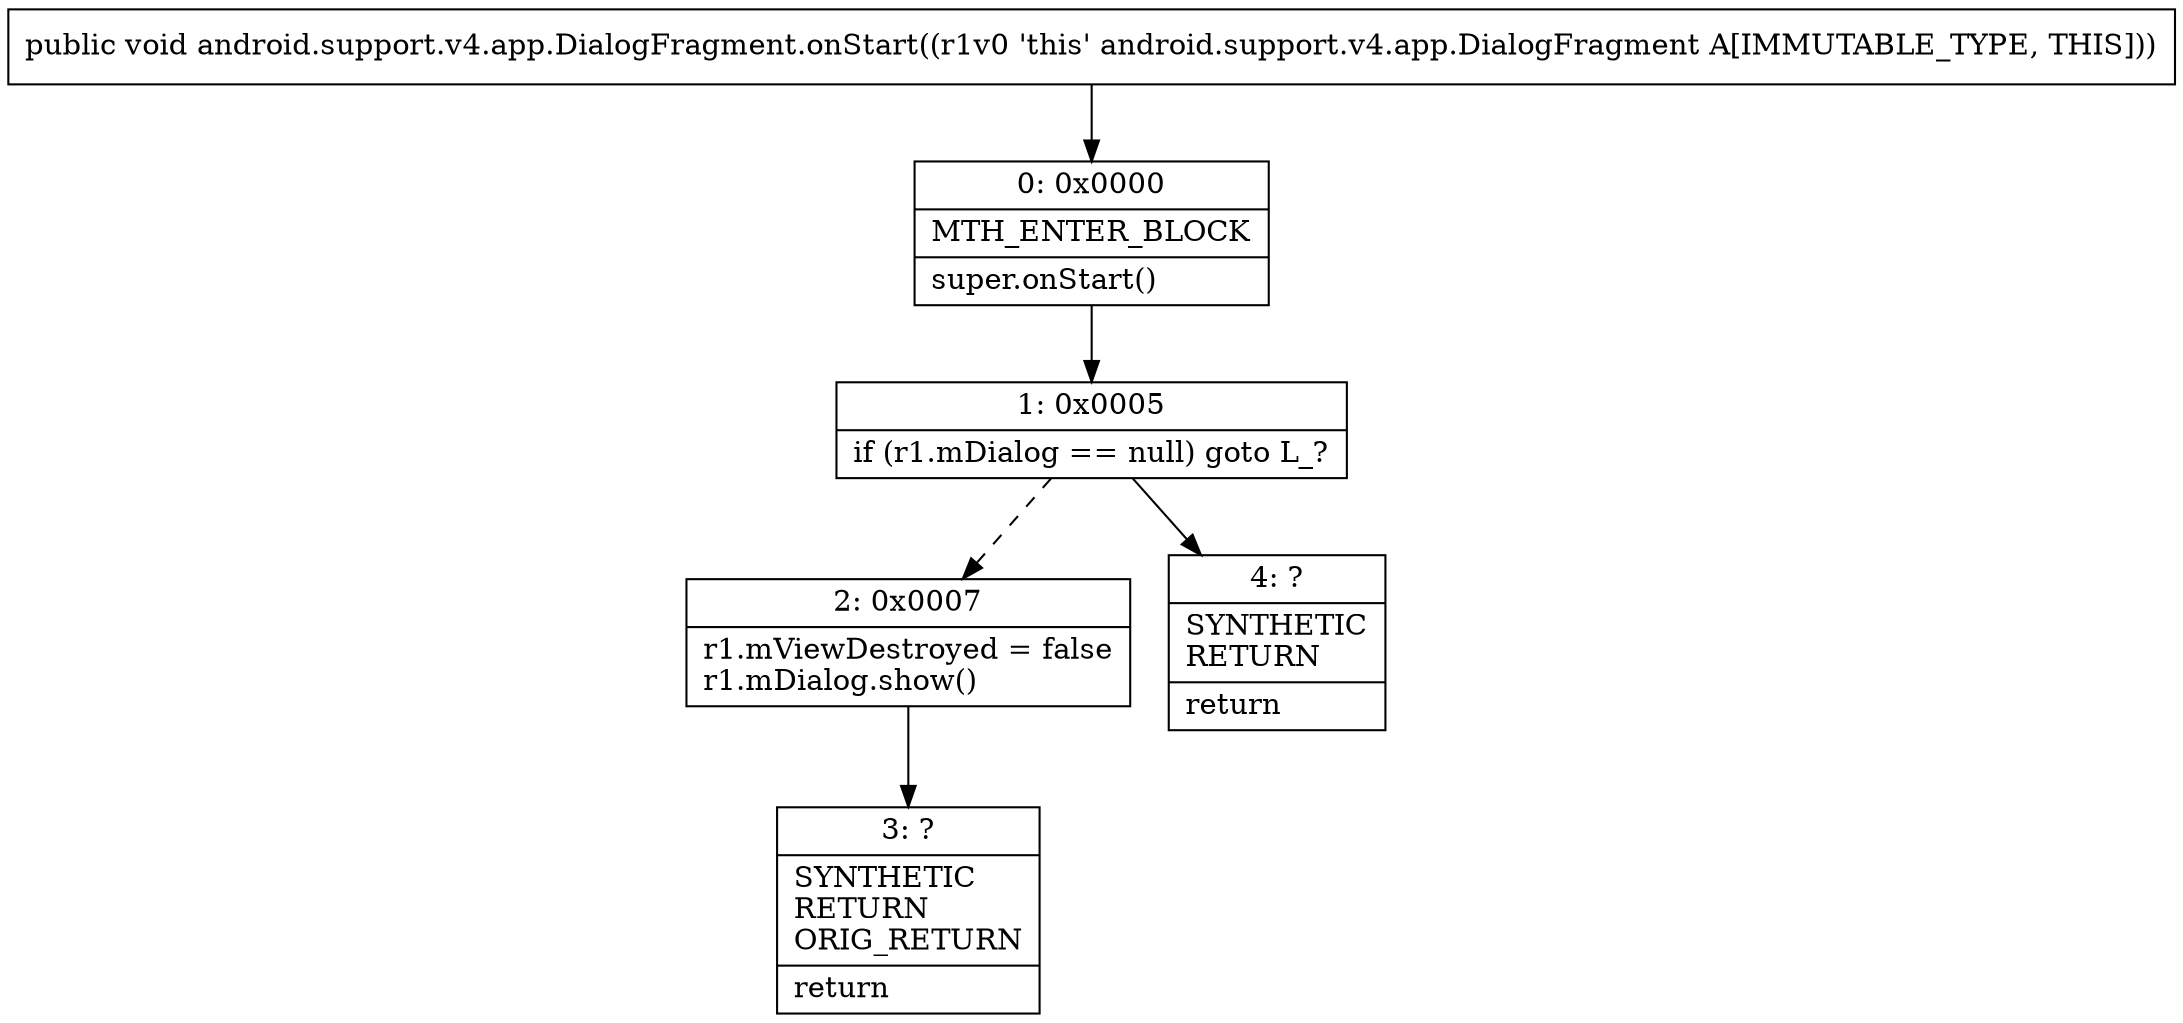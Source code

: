 digraph "CFG forandroid.support.v4.app.DialogFragment.onStart()V" {
Node_0 [shape=record,label="{0\:\ 0x0000|MTH_ENTER_BLOCK\l|super.onStart()\l}"];
Node_1 [shape=record,label="{1\:\ 0x0005|if (r1.mDialog == null) goto L_?\l}"];
Node_2 [shape=record,label="{2\:\ 0x0007|r1.mViewDestroyed = false\lr1.mDialog.show()\l}"];
Node_3 [shape=record,label="{3\:\ ?|SYNTHETIC\lRETURN\lORIG_RETURN\l|return\l}"];
Node_4 [shape=record,label="{4\:\ ?|SYNTHETIC\lRETURN\l|return\l}"];
MethodNode[shape=record,label="{public void android.support.v4.app.DialogFragment.onStart((r1v0 'this' android.support.v4.app.DialogFragment A[IMMUTABLE_TYPE, THIS])) }"];
MethodNode -> Node_0;
Node_0 -> Node_1;
Node_1 -> Node_2[style=dashed];
Node_1 -> Node_4;
Node_2 -> Node_3;
}

